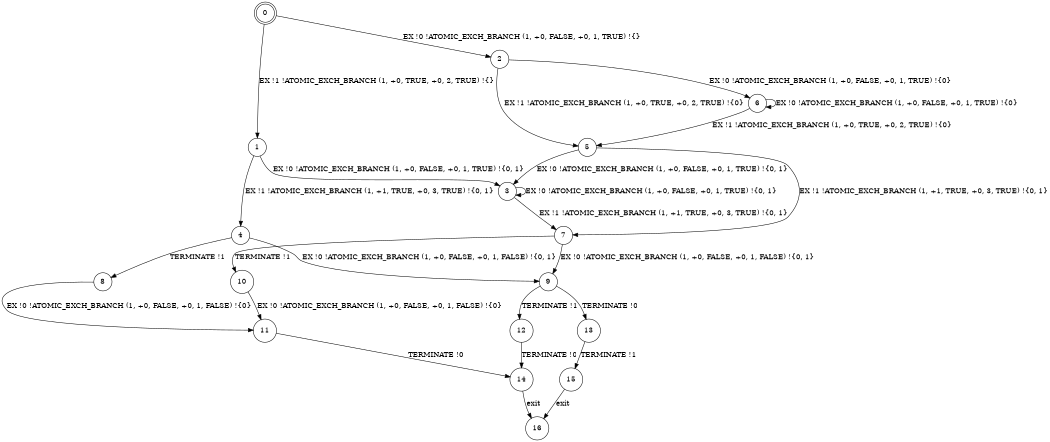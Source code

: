 digraph BCG {
size = "7, 10.5";
center = TRUE;
node [shape = circle];
0 [peripheries = 2];
0 -> 1 [label = "EX !1 !ATOMIC_EXCH_BRANCH (1, +0, TRUE, +0, 2, TRUE) !{}"];
0 -> 2 [label = "EX !0 !ATOMIC_EXCH_BRANCH (1, +0, FALSE, +0, 1, TRUE) !{}"];
1 -> 3 [label = "EX !0 !ATOMIC_EXCH_BRANCH (1, +0, FALSE, +0, 1, TRUE) !{0, 1}"];
1 -> 4 [label = "EX !1 !ATOMIC_EXCH_BRANCH (1, +1, TRUE, +0, 3, TRUE) !{0, 1}"];
2 -> 5 [label = "EX !1 !ATOMIC_EXCH_BRANCH (1, +0, TRUE, +0, 2, TRUE) !{0}"];
2 -> 6 [label = "EX !0 !ATOMIC_EXCH_BRANCH (1, +0, FALSE, +0, 1, TRUE) !{0}"];
3 -> 7 [label = "EX !1 !ATOMIC_EXCH_BRANCH (1, +1, TRUE, +0, 3, TRUE) !{0, 1}"];
3 -> 3 [label = "EX !0 !ATOMIC_EXCH_BRANCH (1, +0, FALSE, +0, 1, TRUE) !{0, 1}"];
4 -> 8 [label = "TERMINATE !1"];
4 -> 9 [label = "EX !0 !ATOMIC_EXCH_BRANCH (1, +0, FALSE, +0, 1, FALSE) !{0, 1}"];
5 -> 7 [label = "EX !1 !ATOMIC_EXCH_BRANCH (1, +1, TRUE, +0, 3, TRUE) !{0, 1}"];
5 -> 3 [label = "EX !0 !ATOMIC_EXCH_BRANCH (1, +0, FALSE, +0, 1, TRUE) !{0, 1}"];
6 -> 5 [label = "EX !1 !ATOMIC_EXCH_BRANCH (1, +0, TRUE, +0, 2, TRUE) !{0}"];
6 -> 6 [label = "EX !0 !ATOMIC_EXCH_BRANCH (1, +0, FALSE, +0, 1, TRUE) !{0}"];
7 -> 10 [label = "TERMINATE !1"];
7 -> 9 [label = "EX !0 !ATOMIC_EXCH_BRANCH (1, +0, FALSE, +0, 1, FALSE) !{0, 1}"];
8 -> 11 [label = "EX !0 !ATOMIC_EXCH_BRANCH (1, +0, FALSE, +0, 1, FALSE) !{0}"];
9 -> 12 [label = "TERMINATE !1"];
9 -> 13 [label = "TERMINATE !0"];
10 -> 11 [label = "EX !0 !ATOMIC_EXCH_BRANCH (1, +0, FALSE, +0, 1, FALSE) !{0}"];
11 -> 14 [label = "TERMINATE !0"];
12 -> 14 [label = "TERMINATE !0"];
13 -> 15 [label = "TERMINATE !1"];
14 -> 16 [label = "exit"];
15 -> 16 [label = "exit"];
}
